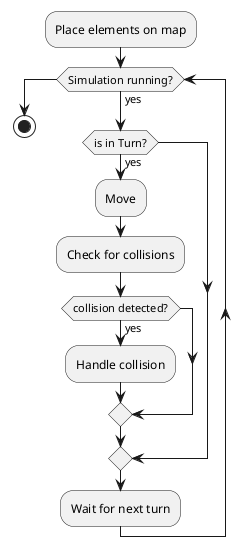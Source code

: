 @startuml

:Place elements on map;

while (Simulation running?) is (yes)
    if (is in Turn?) then (yes)
        :Move;
        :Check for collisions;
        if (collision detected?) then (yes)
            :Handle collision;
        endif
    endif
    :Wait for next turn;
endwhile



stop

@enduml